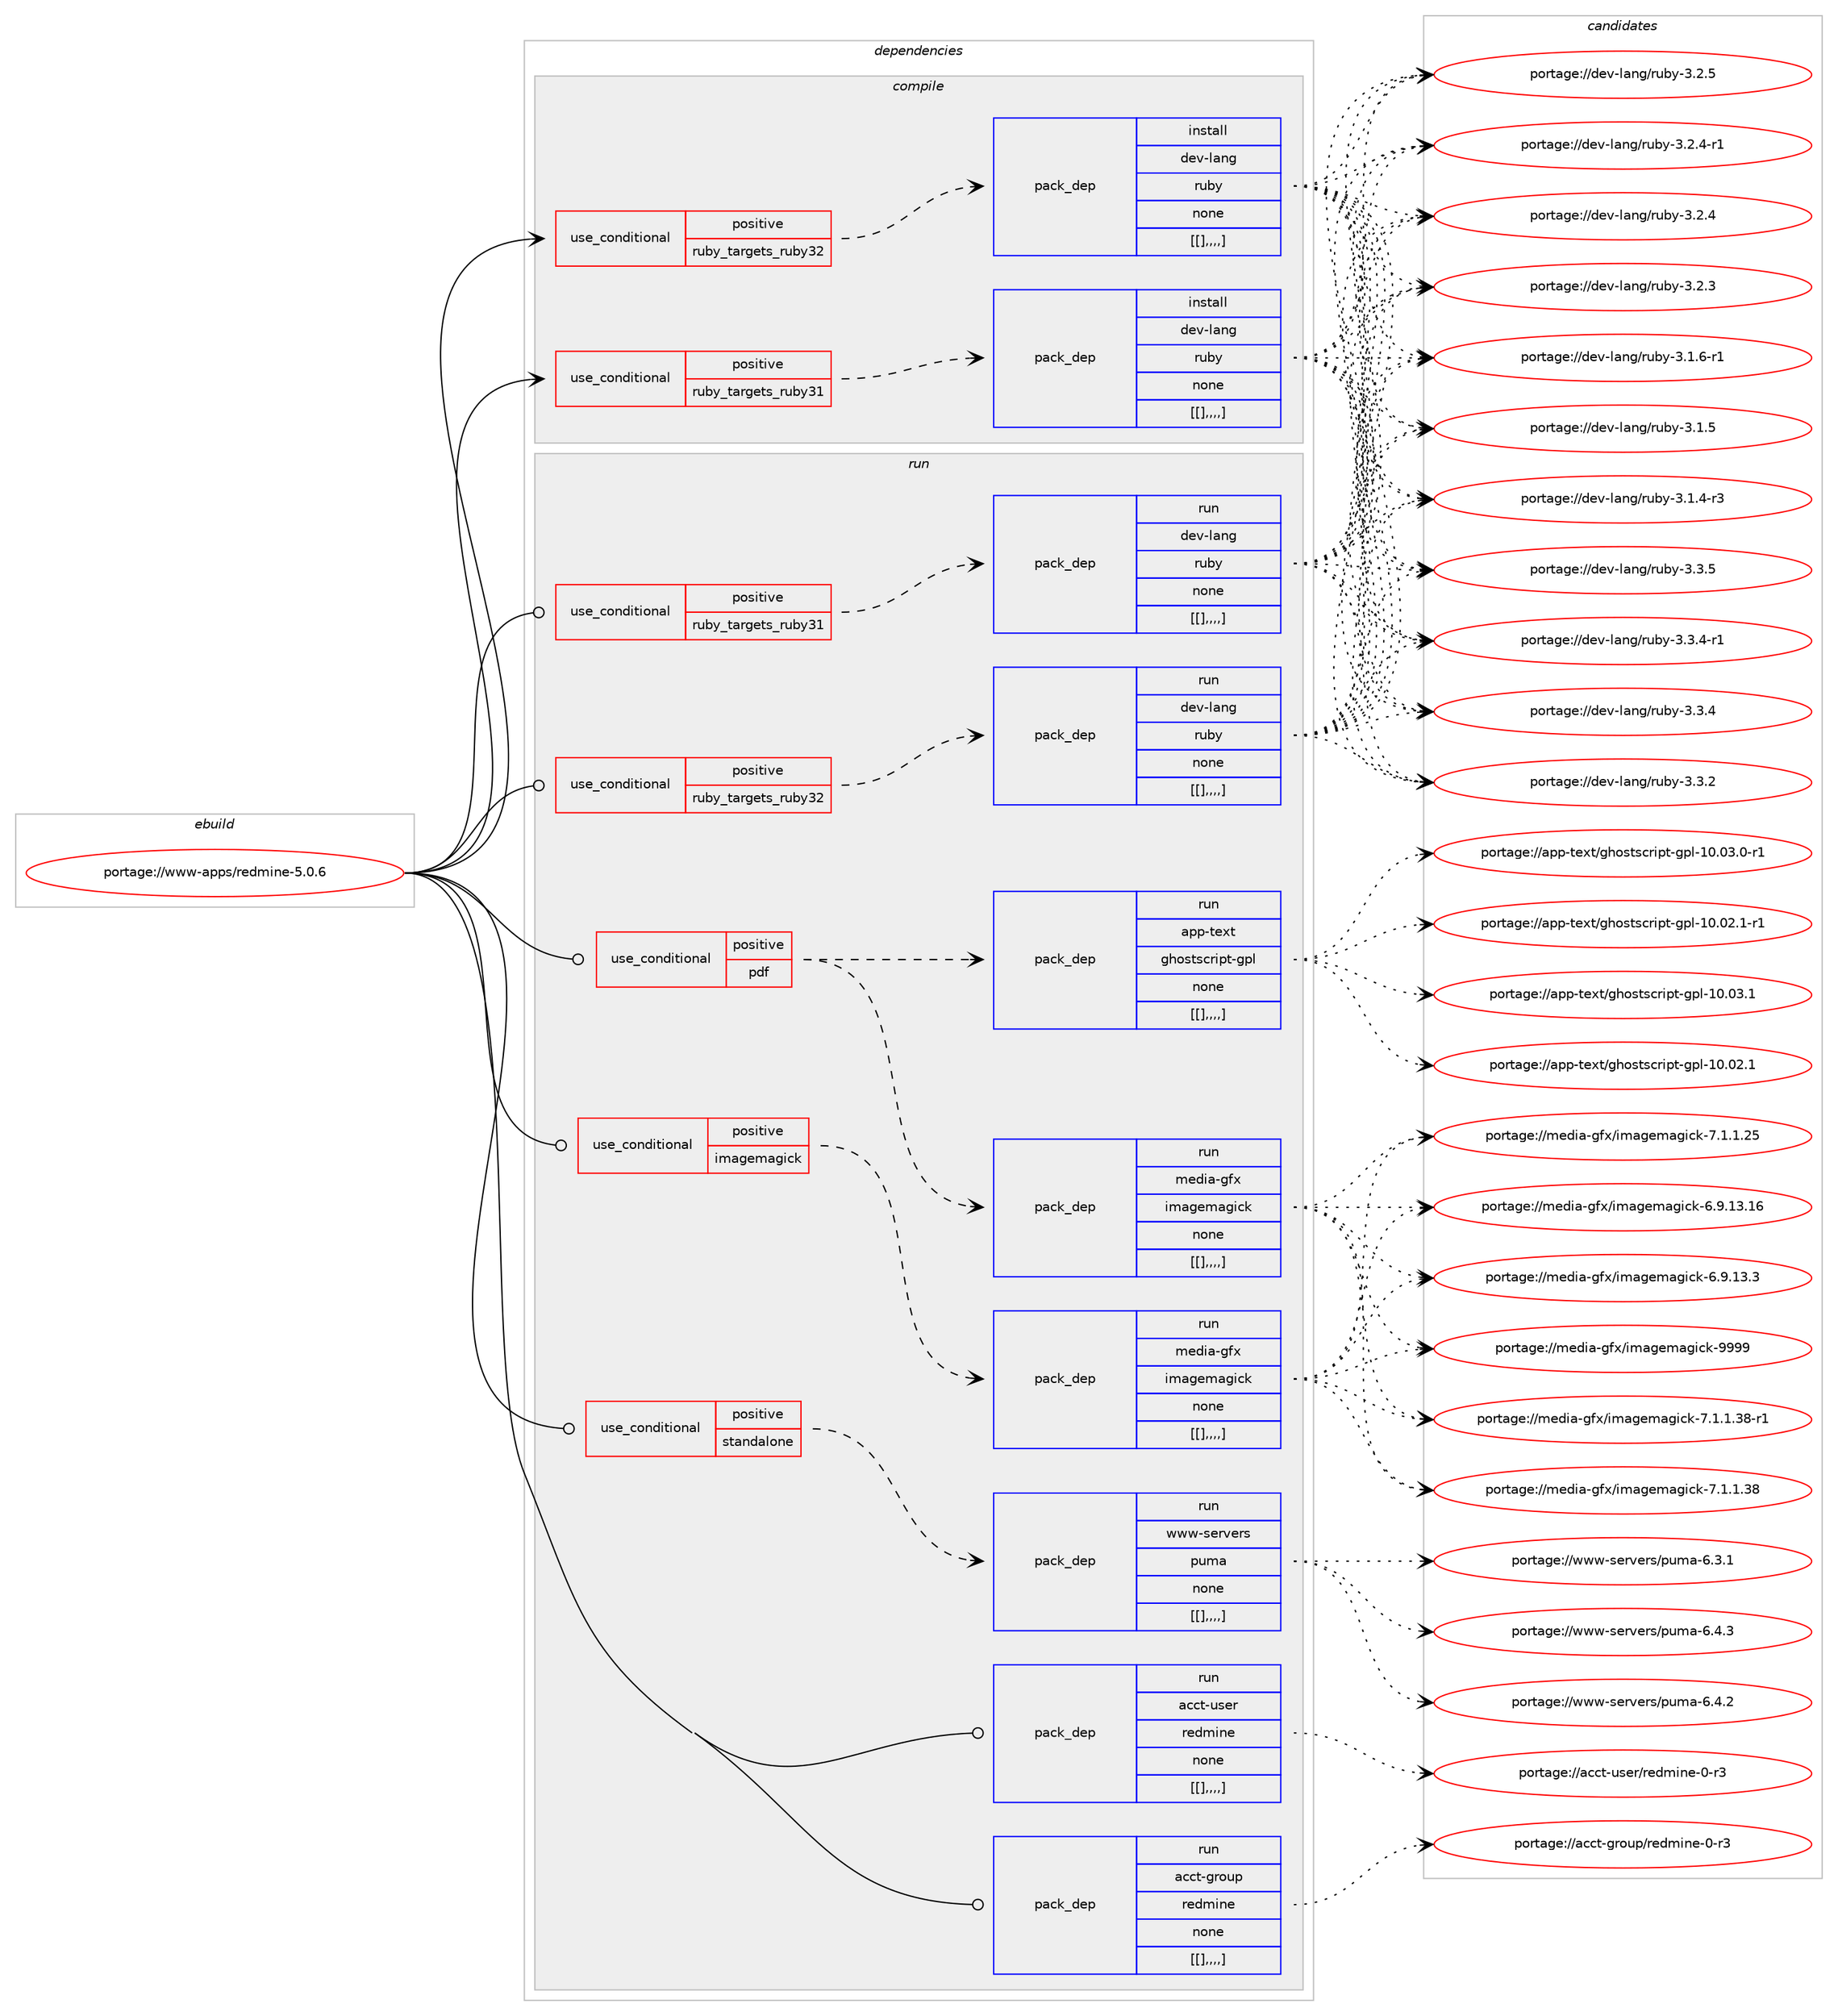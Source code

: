 digraph prolog {

# *************
# Graph options
# *************

newrank=true;
concentrate=true;
compound=true;
graph [rankdir=LR,fontname=Helvetica,fontsize=10,ranksep=1.5];#, ranksep=2.5, nodesep=0.2];
edge  [arrowhead=vee];
node  [fontname=Helvetica,fontsize=10];

# **********
# The ebuild
# **********

subgraph cluster_leftcol {
color=gray;
label=<<i>ebuild</i>>;
id [label="portage://www-apps/redmine-5.0.6", color=red, width=4, href="../www-apps/redmine-5.0.6.svg"];
}

# ****************
# The dependencies
# ****************

subgraph cluster_midcol {
color=gray;
label=<<i>dependencies</i>>;
subgraph cluster_compile {
fillcolor="#eeeeee";
style=filled;
label=<<i>compile</i>>;
subgraph cond124298 {
dependency461194 [label=<<TABLE BORDER="0" CELLBORDER="1" CELLSPACING="0" CELLPADDING="4"><TR><TD ROWSPAN="3" CELLPADDING="10">use_conditional</TD></TR><TR><TD>positive</TD></TR><TR><TD>ruby_targets_ruby31</TD></TR></TABLE>>, shape=none, color=red];
subgraph pack333582 {
dependency461195 [label=<<TABLE BORDER="0" CELLBORDER="1" CELLSPACING="0" CELLPADDING="4" WIDTH="220"><TR><TD ROWSPAN="6" CELLPADDING="30">pack_dep</TD></TR><TR><TD WIDTH="110">install</TD></TR><TR><TD>dev-lang</TD></TR><TR><TD>ruby</TD></TR><TR><TD>none</TD></TR><TR><TD>[[],,,,]</TD></TR></TABLE>>, shape=none, color=blue];
}
dependency461194:e -> dependency461195:w [weight=20,style="dashed",arrowhead="vee"];
}
id:e -> dependency461194:w [weight=20,style="solid",arrowhead="vee"];
subgraph cond124299 {
dependency461196 [label=<<TABLE BORDER="0" CELLBORDER="1" CELLSPACING="0" CELLPADDING="4"><TR><TD ROWSPAN="3" CELLPADDING="10">use_conditional</TD></TR><TR><TD>positive</TD></TR><TR><TD>ruby_targets_ruby32</TD></TR></TABLE>>, shape=none, color=red];
subgraph pack333583 {
dependency461197 [label=<<TABLE BORDER="0" CELLBORDER="1" CELLSPACING="0" CELLPADDING="4" WIDTH="220"><TR><TD ROWSPAN="6" CELLPADDING="30">pack_dep</TD></TR><TR><TD WIDTH="110">install</TD></TR><TR><TD>dev-lang</TD></TR><TR><TD>ruby</TD></TR><TR><TD>none</TD></TR><TR><TD>[[],,,,]</TD></TR></TABLE>>, shape=none, color=blue];
}
dependency461196:e -> dependency461197:w [weight=20,style="dashed",arrowhead="vee"];
}
id:e -> dependency461196:w [weight=20,style="solid",arrowhead="vee"];
}
subgraph cluster_compileandrun {
fillcolor="#eeeeee";
style=filled;
label=<<i>compile and run</i>>;
}
subgraph cluster_run {
fillcolor="#eeeeee";
style=filled;
label=<<i>run</i>>;
subgraph cond124300 {
dependency461198 [label=<<TABLE BORDER="0" CELLBORDER="1" CELLSPACING="0" CELLPADDING="4"><TR><TD ROWSPAN="3" CELLPADDING="10">use_conditional</TD></TR><TR><TD>positive</TD></TR><TR><TD>imagemagick</TD></TR></TABLE>>, shape=none, color=red];
subgraph pack333584 {
dependency461199 [label=<<TABLE BORDER="0" CELLBORDER="1" CELLSPACING="0" CELLPADDING="4" WIDTH="220"><TR><TD ROWSPAN="6" CELLPADDING="30">pack_dep</TD></TR><TR><TD WIDTH="110">run</TD></TR><TR><TD>media-gfx</TD></TR><TR><TD>imagemagick</TD></TR><TR><TD>none</TD></TR><TR><TD>[[],,,,]</TD></TR></TABLE>>, shape=none, color=blue];
}
dependency461198:e -> dependency461199:w [weight=20,style="dashed",arrowhead="vee"];
}
id:e -> dependency461198:w [weight=20,style="solid",arrowhead="odot"];
subgraph cond124301 {
dependency461200 [label=<<TABLE BORDER="0" CELLBORDER="1" CELLSPACING="0" CELLPADDING="4"><TR><TD ROWSPAN="3" CELLPADDING="10">use_conditional</TD></TR><TR><TD>positive</TD></TR><TR><TD>pdf</TD></TR></TABLE>>, shape=none, color=red];
subgraph pack333585 {
dependency461201 [label=<<TABLE BORDER="0" CELLBORDER="1" CELLSPACING="0" CELLPADDING="4" WIDTH="220"><TR><TD ROWSPAN="6" CELLPADDING="30">pack_dep</TD></TR><TR><TD WIDTH="110">run</TD></TR><TR><TD>app-text</TD></TR><TR><TD>ghostscript-gpl</TD></TR><TR><TD>none</TD></TR><TR><TD>[[],,,,]</TD></TR></TABLE>>, shape=none, color=blue];
}
dependency461200:e -> dependency461201:w [weight=20,style="dashed",arrowhead="vee"];
subgraph pack333586 {
dependency461202 [label=<<TABLE BORDER="0" CELLBORDER="1" CELLSPACING="0" CELLPADDING="4" WIDTH="220"><TR><TD ROWSPAN="6" CELLPADDING="30">pack_dep</TD></TR><TR><TD WIDTH="110">run</TD></TR><TR><TD>media-gfx</TD></TR><TR><TD>imagemagick</TD></TR><TR><TD>none</TD></TR><TR><TD>[[],,,,]</TD></TR></TABLE>>, shape=none, color=blue];
}
dependency461200:e -> dependency461202:w [weight=20,style="dashed",arrowhead="vee"];
}
id:e -> dependency461200:w [weight=20,style="solid",arrowhead="odot"];
subgraph cond124302 {
dependency461203 [label=<<TABLE BORDER="0" CELLBORDER="1" CELLSPACING="0" CELLPADDING="4"><TR><TD ROWSPAN="3" CELLPADDING="10">use_conditional</TD></TR><TR><TD>positive</TD></TR><TR><TD>ruby_targets_ruby31</TD></TR></TABLE>>, shape=none, color=red];
subgraph pack333587 {
dependency461204 [label=<<TABLE BORDER="0" CELLBORDER="1" CELLSPACING="0" CELLPADDING="4" WIDTH="220"><TR><TD ROWSPAN="6" CELLPADDING="30">pack_dep</TD></TR><TR><TD WIDTH="110">run</TD></TR><TR><TD>dev-lang</TD></TR><TR><TD>ruby</TD></TR><TR><TD>none</TD></TR><TR><TD>[[],,,,]</TD></TR></TABLE>>, shape=none, color=blue];
}
dependency461203:e -> dependency461204:w [weight=20,style="dashed",arrowhead="vee"];
}
id:e -> dependency461203:w [weight=20,style="solid",arrowhead="odot"];
subgraph cond124303 {
dependency461205 [label=<<TABLE BORDER="0" CELLBORDER="1" CELLSPACING="0" CELLPADDING="4"><TR><TD ROWSPAN="3" CELLPADDING="10">use_conditional</TD></TR><TR><TD>positive</TD></TR><TR><TD>ruby_targets_ruby32</TD></TR></TABLE>>, shape=none, color=red];
subgraph pack333588 {
dependency461206 [label=<<TABLE BORDER="0" CELLBORDER="1" CELLSPACING="0" CELLPADDING="4" WIDTH="220"><TR><TD ROWSPAN="6" CELLPADDING="30">pack_dep</TD></TR><TR><TD WIDTH="110">run</TD></TR><TR><TD>dev-lang</TD></TR><TR><TD>ruby</TD></TR><TR><TD>none</TD></TR><TR><TD>[[],,,,]</TD></TR></TABLE>>, shape=none, color=blue];
}
dependency461205:e -> dependency461206:w [weight=20,style="dashed",arrowhead="vee"];
}
id:e -> dependency461205:w [weight=20,style="solid",arrowhead="odot"];
subgraph cond124304 {
dependency461207 [label=<<TABLE BORDER="0" CELLBORDER="1" CELLSPACING="0" CELLPADDING="4"><TR><TD ROWSPAN="3" CELLPADDING="10">use_conditional</TD></TR><TR><TD>positive</TD></TR><TR><TD>standalone</TD></TR></TABLE>>, shape=none, color=red];
subgraph pack333589 {
dependency461208 [label=<<TABLE BORDER="0" CELLBORDER="1" CELLSPACING="0" CELLPADDING="4" WIDTH="220"><TR><TD ROWSPAN="6" CELLPADDING="30">pack_dep</TD></TR><TR><TD WIDTH="110">run</TD></TR><TR><TD>www-servers</TD></TR><TR><TD>puma</TD></TR><TR><TD>none</TD></TR><TR><TD>[[],,,,]</TD></TR></TABLE>>, shape=none, color=blue];
}
dependency461207:e -> dependency461208:w [weight=20,style="dashed",arrowhead="vee"];
}
id:e -> dependency461207:w [weight=20,style="solid",arrowhead="odot"];
subgraph pack333590 {
dependency461209 [label=<<TABLE BORDER="0" CELLBORDER="1" CELLSPACING="0" CELLPADDING="4" WIDTH="220"><TR><TD ROWSPAN="6" CELLPADDING="30">pack_dep</TD></TR><TR><TD WIDTH="110">run</TD></TR><TR><TD>acct-group</TD></TR><TR><TD>redmine</TD></TR><TR><TD>none</TD></TR><TR><TD>[[],,,,]</TD></TR></TABLE>>, shape=none, color=blue];
}
id:e -> dependency461209:w [weight=20,style="solid",arrowhead="odot"];
subgraph pack333591 {
dependency461210 [label=<<TABLE BORDER="0" CELLBORDER="1" CELLSPACING="0" CELLPADDING="4" WIDTH="220"><TR><TD ROWSPAN="6" CELLPADDING="30">pack_dep</TD></TR><TR><TD WIDTH="110">run</TD></TR><TR><TD>acct-user</TD></TR><TR><TD>redmine</TD></TR><TR><TD>none</TD></TR><TR><TD>[[],,,,]</TD></TR></TABLE>>, shape=none, color=blue];
}
id:e -> dependency461210:w [weight=20,style="solid",arrowhead="odot"];
}
}

# **************
# The candidates
# **************

subgraph cluster_choices {
rank=same;
color=gray;
label=<<i>candidates</i>>;

subgraph choice333582 {
color=black;
nodesep=1;
choice10010111845108971101034711411798121455146514653 [label="portage://dev-lang/ruby-3.3.5", color=red, width=4,href="../dev-lang/ruby-3.3.5.svg"];
choice100101118451089711010347114117981214551465146524511449 [label="portage://dev-lang/ruby-3.3.4-r1", color=red, width=4,href="../dev-lang/ruby-3.3.4-r1.svg"];
choice10010111845108971101034711411798121455146514652 [label="portage://dev-lang/ruby-3.3.4", color=red, width=4,href="../dev-lang/ruby-3.3.4.svg"];
choice10010111845108971101034711411798121455146514650 [label="portage://dev-lang/ruby-3.3.2", color=red, width=4,href="../dev-lang/ruby-3.3.2.svg"];
choice10010111845108971101034711411798121455146504653 [label="portage://dev-lang/ruby-3.2.5", color=red, width=4,href="../dev-lang/ruby-3.2.5.svg"];
choice100101118451089711010347114117981214551465046524511449 [label="portage://dev-lang/ruby-3.2.4-r1", color=red, width=4,href="../dev-lang/ruby-3.2.4-r1.svg"];
choice10010111845108971101034711411798121455146504652 [label="portage://dev-lang/ruby-3.2.4", color=red, width=4,href="../dev-lang/ruby-3.2.4.svg"];
choice10010111845108971101034711411798121455146504651 [label="portage://dev-lang/ruby-3.2.3", color=red, width=4,href="../dev-lang/ruby-3.2.3.svg"];
choice100101118451089711010347114117981214551464946544511449 [label="portage://dev-lang/ruby-3.1.6-r1", color=red, width=4,href="../dev-lang/ruby-3.1.6-r1.svg"];
choice10010111845108971101034711411798121455146494653 [label="portage://dev-lang/ruby-3.1.5", color=red, width=4,href="../dev-lang/ruby-3.1.5.svg"];
choice100101118451089711010347114117981214551464946524511451 [label="portage://dev-lang/ruby-3.1.4-r3", color=red, width=4,href="../dev-lang/ruby-3.1.4-r3.svg"];
dependency461195:e -> choice10010111845108971101034711411798121455146514653:w [style=dotted,weight="100"];
dependency461195:e -> choice100101118451089711010347114117981214551465146524511449:w [style=dotted,weight="100"];
dependency461195:e -> choice10010111845108971101034711411798121455146514652:w [style=dotted,weight="100"];
dependency461195:e -> choice10010111845108971101034711411798121455146514650:w [style=dotted,weight="100"];
dependency461195:e -> choice10010111845108971101034711411798121455146504653:w [style=dotted,weight="100"];
dependency461195:e -> choice100101118451089711010347114117981214551465046524511449:w [style=dotted,weight="100"];
dependency461195:e -> choice10010111845108971101034711411798121455146504652:w [style=dotted,weight="100"];
dependency461195:e -> choice10010111845108971101034711411798121455146504651:w [style=dotted,weight="100"];
dependency461195:e -> choice100101118451089711010347114117981214551464946544511449:w [style=dotted,weight="100"];
dependency461195:e -> choice10010111845108971101034711411798121455146494653:w [style=dotted,weight="100"];
dependency461195:e -> choice100101118451089711010347114117981214551464946524511451:w [style=dotted,weight="100"];
}
subgraph choice333583 {
color=black;
nodesep=1;
choice10010111845108971101034711411798121455146514653 [label="portage://dev-lang/ruby-3.3.5", color=red, width=4,href="../dev-lang/ruby-3.3.5.svg"];
choice100101118451089711010347114117981214551465146524511449 [label="portage://dev-lang/ruby-3.3.4-r1", color=red, width=4,href="../dev-lang/ruby-3.3.4-r1.svg"];
choice10010111845108971101034711411798121455146514652 [label="portage://dev-lang/ruby-3.3.4", color=red, width=4,href="../dev-lang/ruby-3.3.4.svg"];
choice10010111845108971101034711411798121455146514650 [label="portage://dev-lang/ruby-3.3.2", color=red, width=4,href="../dev-lang/ruby-3.3.2.svg"];
choice10010111845108971101034711411798121455146504653 [label="portage://dev-lang/ruby-3.2.5", color=red, width=4,href="../dev-lang/ruby-3.2.5.svg"];
choice100101118451089711010347114117981214551465046524511449 [label="portage://dev-lang/ruby-3.2.4-r1", color=red, width=4,href="../dev-lang/ruby-3.2.4-r1.svg"];
choice10010111845108971101034711411798121455146504652 [label="portage://dev-lang/ruby-3.2.4", color=red, width=4,href="../dev-lang/ruby-3.2.4.svg"];
choice10010111845108971101034711411798121455146504651 [label="portage://dev-lang/ruby-3.2.3", color=red, width=4,href="../dev-lang/ruby-3.2.3.svg"];
choice100101118451089711010347114117981214551464946544511449 [label="portage://dev-lang/ruby-3.1.6-r1", color=red, width=4,href="../dev-lang/ruby-3.1.6-r1.svg"];
choice10010111845108971101034711411798121455146494653 [label="portage://dev-lang/ruby-3.1.5", color=red, width=4,href="../dev-lang/ruby-3.1.5.svg"];
choice100101118451089711010347114117981214551464946524511451 [label="portage://dev-lang/ruby-3.1.4-r3", color=red, width=4,href="../dev-lang/ruby-3.1.4-r3.svg"];
dependency461197:e -> choice10010111845108971101034711411798121455146514653:w [style=dotted,weight="100"];
dependency461197:e -> choice100101118451089711010347114117981214551465146524511449:w [style=dotted,weight="100"];
dependency461197:e -> choice10010111845108971101034711411798121455146514652:w [style=dotted,weight="100"];
dependency461197:e -> choice10010111845108971101034711411798121455146514650:w [style=dotted,weight="100"];
dependency461197:e -> choice10010111845108971101034711411798121455146504653:w [style=dotted,weight="100"];
dependency461197:e -> choice100101118451089711010347114117981214551465046524511449:w [style=dotted,weight="100"];
dependency461197:e -> choice10010111845108971101034711411798121455146504652:w [style=dotted,weight="100"];
dependency461197:e -> choice10010111845108971101034711411798121455146504651:w [style=dotted,weight="100"];
dependency461197:e -> choice100101118451089711010347114117981214551464946544511449:w [style=dotted,weight="100"];
dependency461197:e -> choice10010111845108971101034711411798121455146494653:w [style=dotted,weight="100"];
dependency461197:e -> choice100101118451089711010347114117981214551464946524511451:w [style=dotted,weight="100"];
}
subgraph choice333584 {
color=black;
nodesep=1;
choice1091011001059745103102120471051099710310110997103105991074557575757 [label="portage://media-gfx/imagemagick-9999", color=red, width=4,href="../media-gfx/imagemagick-9999.svg"];
choice1091011001059745103102120471051099710310110997103105991074555464946494651564511449 [label="portage://media-gfx/imagemagick-7.1.1.38-r1", color=red, width=4,href="../media-gfx/imagemagick-7.1.1.38-r1.svg"];
choice109101100105974510310212047105109971031011099710310599107455546494649465156 [label="portage://media-gfx/imagemagick-7.1.1.38", color=red, width=4,href="../media-gfx/imagemagick-7.1.1.38.svg"];
choice109101100105974510310212047105109971031011099710310599107455546494649465053 [label="portage://media-gfx/imagemagick-7.1.1.25", color=red, width=4,href="../media-gfx/imagemagick-7.1.1.25.svg"];
choice10910110010597451031021204710510997103101109971031059910745544657464951464954 [label="portage://media-gfx/imagemagick-6.9.13.16", color=red, width=4,href="../media-gfx/imagemagick-6.9.13.16.svg"];
choice109101100105974510310212047105109971031011099710310599107455446574649514651 [label="portage://media-gfx/imagemagick-6.9.13.3", color=red, width=4,href="../media-gfx/imagemagick-6.9.13.3.svg"];
dependency461199:e -> choice1091011001059745103102120471051099710310110997103105991074557575757:w [style=dotted,weight="100"];
dependency461199:e -> choice1091011001059745103102120471051099710310110997103105991074555464946494651564511449:w [style=dotted,weight="100"];
dependency461199:e -> choice109101100105974510310212047105109971031011099710310599107455546494649465156:w [style=dotted,weight="100"];
dependency461199:e -> choice109101100105974510310212047105109971031011099710310599107455546494649465053:w [style=dotted,weight="100"];
dependency461199:e -> choice10910110010597451031021204710510997103101109971031059910745544657464951464954:w [style=dotted,weight="100"];
dependency461199:e -> choice109101100105974510310212047105109971031011099710310599107455446574649514651:w [style=dotted,weight="100"];
}
subgraph choice333585 {
color=black;
nodesep=1;
choice97112112451161011201164710310411111511611599114105112116451031121084549484648514649 [label="portage://app-text/ghostscript-gpl-10.03.1", color=red, width=4,href="../app-text/ghostscript-gpl-10.03.1.svg"];
choice971121124511610112011647103104111115116115991141051121164510311210845494846485146484511449 [label="portage://app-text/ghostscript-gpl-10.03.0-r1", color=red, width=4,href="../app-text/ghostscript-gpl-10.03.0-r1.svg"];
choice971121124511610112011647103104111115116115991141051121164510311210845494846485046494511449 [label="portage://app-text/ghostscript-gpl-10.02.1-r1", color=red, width=4,href="../app-text/ghostscript-gpl-10.02.1-r1.svg"];
choice97112112451161011201164710310411111511611599114105112116451031121084549484648504649 [label="portage://app-text/ghostscript-gpl-10.02.1", color=red, width=4,href="../app-text/ghostscript-gpl-10.02.1.svg"];
dependency461201:e -> choice97112112451161011201164710310411111511611599114105112116451031121084549484648514649:w [style=dotted,weight="100"];
dependency461201:e -> choice971121124511610112011647103104111115116115991141051121164510311210845494846485146484511449:w [style=dotted,weight="100"];
dependency461201:e -> choice971121124511610112011647103104111115116115991141051121164510311210845494846485046494511449:w [style=dotted,weight="100"];
dependency461201:e -> choice97112112451161011201164710310411111511611599114105112116451031121084549484648504649:w [style=dotted,weight="100"];
}
subgraph choice333586 {
color=black;
nodesep=1;
choice1091011001059745103102120471051099710310110997103105991074557575757 [label="portage://media-gfx/imagemagick-9999", color=red, width=4,href="../media-gfx/imagemagick-9999.svg"];
choice1091011001059745103102120471051099710310110997103105991074555464946494651564511449 [label="portage://media-gfx/imagemagick-7.1.1.38-r1", color=red, width=4,href="../media-gfx/imagemagick-7.1.1.38-r1.svg"];
choice109101100105974510310212047105109971031011099710310599107455546494649465156 [label="portage://media-gfx/imagemagick-7.1.1.38", color=red, width=4,href="../media-gfx/imagemagick-7.1.1.38.svg"];
choice109101100105974510310212047105109971031011099710310599107455546494649465053 [label="portage://media-gfx/imagemagick-7.1.1.25", color=red, width=4,href="../media-gfx/imagemagick-7.1.1.25.svg"];
choice10910110010597451031021204710510997103101109971031059910745544657464951464954 [label="portage://media-gfx/imagemagick-6.9.13.16", color=red, width=4,href="../media-gfx/imagemagick-6.9.13.16.svg"];
choice109101100105974510310212047105109971031011099710310599107455446574649514651 [label="portage://media-gfx/imagemagick-6.9.13.3", color=red, width=4,href="../media-gfx/imagemagick-6.9.13.3.svg"];
dependency461202:e -> choice1091011001059745103102120471051099710310110997103105991074557575757:w [style=dotted,weight="100"];
dependency461202:e -> choice1091011001059745103102120471051099710310110997103105991074555464946494651564511449:w [style=dotted,weight="100"];
dependency461202:e -> choice109101100105974510310212047105109971031011099710310599107455546494649465156:w [style=dotted,weight="100"];
dependency461202:e -> choice109101100105974510310212047105109971031011099710310599107455546494649465053:w [style=dotted,weight="100"];
dependency461202:e -> choice10910110010597451031021204710510997103101109971031059910745544657464951464954:w [style=dotted,weight="100"];
dependency461202:e -> choice109101100105974510310212047105109971031011099710310599107455446574649514651:w [style=dotted,weight="100"];
}
subgraph choice333587 {
color=black;
nodesep=1;
choice10010111845108971101034711411798121455146514653 [label="portage://dev-lang/ruby-3.3.5", color=red, width=4,href="../dev-lang/ruby-3.3.5.svg"];
choice100101118451089711010347114117981214551465146524511449 [label="portage://dev-lang/ruby-3.3.4-r1", color=red, width=4,href="../dev-lang/ruby-3.3.4-r1.svg"];
choice10010111845108971101034711411798121455146514652 [label="portage://dev-lang/ruby-3.3.4", color=red, width=4,href="../dev-lang/ruby-3.3.4.svg"];
choice10010111845108971101034711411798121455146514650 [label="portage://dev-lang/ruby-3.3.2", color=red, width=4,href="../dev-lang/ruby-3.3.2.svg"];
choice10010111845108971101034711411798121455146504653 [label="portage://dev-lang/ruby-3.2.5", color=red, width=4,href="../dev-lang/ruby-3.2.5.svg"];
choice100101118451089711010347114117981214551465046524511449 [label="portage://dev-lang/ruby-3.2.4-r1", color=red, width=4,href="../dev-lang/ruby-3.2.4-r1.svg"];
choice10010111845108971101034711411798121455146504652 [label="portage://dev-lang/ruby-3.2.4", color=red, width=4,href="../dev-lang/ruby-3.2.4.svg"];
choice10010111845108971101034711411798121455146504651 [label="portage://dev-lang/ruby-3.2.3", color=red, width=4,href="../dev-lang/ruby-3.2.3.svg"];
choice100101118451089711010347114117981214551464946544511449 [label="portage://dev-lang/ruby-3.1.6-r1", color=red, width=4,href="../dev-lang/ruby-3.1.6-r1.svg"];
choice10010111845108971101034711411798121455146494653 [label="portage://dev-lang/ruby-3.1.5", color=red, width=4,href="../dev-lang/ruby-3.1.5.svg"];
choice100101118451089711010347114117981214551464946524511451 [label="portage://dev-lang/ruby-3.1.4-r3", color=red, width=4,href="../dev-lang/ruby-3.1.4-r3.svg"];
dependency461204:e -> choice10010111845108971101034711411798121455146514653:w [style=dotted,weight="100"];
dependency461204:e -> choice100101118451089711010347114117981214551465146524511449:w [style=dotted,weight="100"];
dependency461204:e -> choice10010111845108971101034711411798121455146514652:w [style=dotted,weight="100"];
dependency461204:e -> choice10010111845108971101034711411798121455146514650:w [style=dotted,weight="100"];
dependency461204:e -> choice10010111845108971101034711411798121455146504653:w [style=dotted,weight="100"];
dependency461204:e -> choice100101118451089711010347114117981214551465046524511449:w [style=dotted,weight="100"];
dependency461204:e -> choice10010111845108971101034711411798121455146504652:w [style=dotted,weight="100"];
dependency461204:e -> choice10010111845108971101034711411798121455146504651:w [style=dotted,weight="100"];
dependency461204:e -> choice100101118451089711010347114117981214551464946544511449:w [style=dotted,weight="100"];
dependency461204:e -> choice10010111845108971101034711411798121455146494653:w [style=dotted,weight="100"];
dependency461204:e -> choice100101118451089711010347114117981214551464946524511451:w [style=dotted,weight="100"];
}
subgraph choice333588 {
color=black;
nodesep=1;
choice10010111845108971101034711411798121455146514653 [label="portage://dev-lang/ruby-3.3.5", color=red, width=4,href="../dev-lang/ruby-3.3.5.svg"];
choice100101118451089711010347114117981214551465146524511449 [label="portage://dev-lang/ruby-3.3.4-r1", color=red, width=4,href="../dev-lang/ruby-3.3.4-r1.svg"];
choice10010111845108971101034711411798121455146514652 [label="portage://dev-lang/ruby-3.3.4", color=red, width=4,href="../dev-lang/ruby-3.3.4.svg"];
choice10010111845108971101034711411798121455146514650 [label="portage://dev-lang/ruby-3.3.2", color=red, width=4,href="../dev-lang/ruby-3.3.2.svg"];
choice10010111845108971101034711411798121455146504653 [label="portage://dev-lang/ruby-3.2.5", color=red, width=4,href="../dev-lang/ruby-3.2.5.svg"];
choice100101118451089711010347114117981214551465046524511449 [label="portage://dev-lang/ruby-3.2.4-r1", color=red, width=4,href="../dev-lang/ruby-3.2.4-r1.svg"];
choice10010111845108971101034711411798121455146504652 [label="portage://dev-lang/ruby-3.2.4", color=red, width=4,href="../dev-lang/ruby-3.2.4.svg"];
choice10010111845108971101034711411798121455146504651 [label="portage://dev-lang/ruby-3.2.3", color=red, width=4,href="../dev-lang/ruby-3.2.3.svg"];
choice100101118451089711010347114117981214551464946544511449 [label="portage://dev-lang/ruby-3.1.6-r1", color=red, width=4,href="../dev-lang/ruby-3.1.6-r1.svg"];
choice10010111845108971101034711411798121455146494653 [label="portage://dev-lang/ruby-3.1.5", color=red, width=4,href="../dev-lang/ruby-3.1.5.svg"];
choice100101118451089711010347114117981214551464946524511451 [label="portage://dev-lang/ruby-3.1.4-r3", color=red, width=4,href="../dev-lang/ruby-3.1.4-r3.svg"];
dependency461206:e -> choice10010111845108971101034711411798121455146514653:w [style=dotted,weight="100"];
dependency461206:e -> choice100101118451089711010347114117981214551465146524511449:w [style=dotted,weight="100"];
dependency461206:e -> choice10010111845108971101034711411798121455146514652:w [style=dotted,weight="100"];
dependency461206:e -> choice10010111845108971101034711411798121455146514650:w [style=dotted,weight="100"];
dependency461206:e -> choice10010111845108971101034711411798121455146504653:w [style=dotted,weight="100"];
dependency461206:e -> choice100101118451089711010347114117981214551465046524511449:w [style=dotted,weight="100"];
dependency461206:e -> choice10010111845108971101034711411798121455146504652:w [style=dotted,weight="100"];
dependency461206:e -> choice10010111845108971101034711411798121455146504651:w [style=dotted,weight="100"];
dependency461206:e -> choice100101118451089711010347114117981214551464946544511449:w [style=dotted,weight="100"];
dependency461206:e -> choice10010111845108971101034711411798121455146494653:w [style=dotted,weight="100"];
dependency461206:e -> choice100101118451089711010347114117981214551464946524511451:w [style=dotted,weight="100"];
}
subgraph choice333589 {
color=black;
nodesep=1;
choice119119119451151011141181011141154711211710997455446524651 [label="portage://www-servers/puma-6.4.3", color=red, width=4,href="../www-servers/puma-6.4.3.svg"];
choice119119119451151011141181011141154711211710997455446524650 [label="portage://www-servers/puma-6.4.2", color=red, width=4,href="../www-servers/puma-6.4.2.svg"];
choice119119119451151011141181011141154711211710997455446514649 [label="portage://www-servers/puma-6.3.1", color=red, width=4,href="../www-servers/puma-6.3.1.svg"];
dependency461208:e -> choice119119119451151011141181011141154711211710997455446524651:w [style=dotted,weight="100"];
dependency461208:e -> choice119119119451151011141181011141154711211710997455446524650:w [style=dotted,weight="100"];
dependency461208:e -> choice119119119451151011141181011141154711211710997455446514649:w [style=dotted,weight="100"];
}
subgraph choice333590 {
color=black;
nodesep=1;
choice979999116451031141111171124711410110010910511010145484511451 [label="portage://acct-group/redmine-0-r3", color=red, width=4,href="../acct-group/redmine-0-r3.svg"];
dependency461209:e -> choice979999116451031141111171124711410110010910511010145484511451:w [style=dotted,weight="100"];
}
subgraph choice333591 {
color=black;
nodesep=1;
choice979999116451171151011144711410110010910511010145484511451 [label="portage://acct-user/redmine-0-r3", color=red, width=4,href="../acct-user/redmine-0-r3.svg"];
dependency461210:e -> choice979999116451171151011144711410110010910511010145484511451:w [style=dotted,weight="100"];
}
}

}
